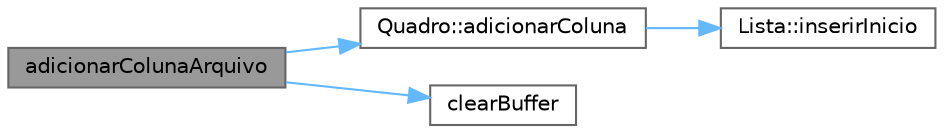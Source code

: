 digraph "adicionarColunaArquivo"
{
 // INTERACTIVE_SVG=YES
 // LATEX_PDF_SIZE
  bgcolor="transparent";
  edge [fontname=Helvetica,fontsize=10,labelfontname=Helvetica,labelfontsize=10];
  node [fontname=Helvetica,fontsize=10,shape=box,height=0.2,width=0.4];
  rankdir="LR";
  Node1 [id="Node000001",label="adicionarColunaArquivo",height=0.2,width=0.4,color="gray40", fillcolor="grey60", style="filled", fontcolor="black",tooltip="Adiciona uma nova coluna do tipo \"arquivo\" ao quadro KanBan."];
  Node1 -> Node2 [id="edge1_Node000001_Node000002",color="steelblue1",style="solid",tooltip=" "];
  Node2 [id="Node000002",label="Quadro::adicionarColuna",height=0.2,width=0.4,color="grey40", fillcolor="white", style="filled",URL="$d1/d13/class_quadro.html#ae21d17fb833175bd68b00970c772fcd3",tooltip="Adiciona uma coluna ao quadro."];
  Node2 -> Node3 [id="edge2_Node000002_Node000003",color="steelblue1",style="solid",tooltip=" "];
  Node3 [id="Node000003",label="Lista::inserirInicio",height=0.2,width=0.4,color="grey40", fillcolor="white", style="filled",URL="$db/dba/class_lista.html#af51fdf08cb850b001a83e43b0a19beab",tooltip="Insere uma coluna no início da lista."];
  Node1 -> Node4 [id="edge3_Node000001_Node000004",color="steelblue1",style="solid",tooltip=" "];
  Node4 [id="Node000004",label="clearBuffer",height=0.2,width=0.4,color="grey40", fillcolor="white", style="filled",URL="$df/d0a/main_8cpp.html#a20bbd4d45e3f01305dd709f5a9cc9952",tooltip="Limpa o buffer do console."];
}
